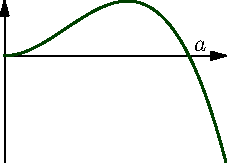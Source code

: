 import graph;

size(4cm);


real f(real t){ return 2*t*t*(1-t);}

guide cb = graph(f,0,1.2);
axes(Arrow);
label("$a$",1,NE);
draw(cb, darkgreen+1);